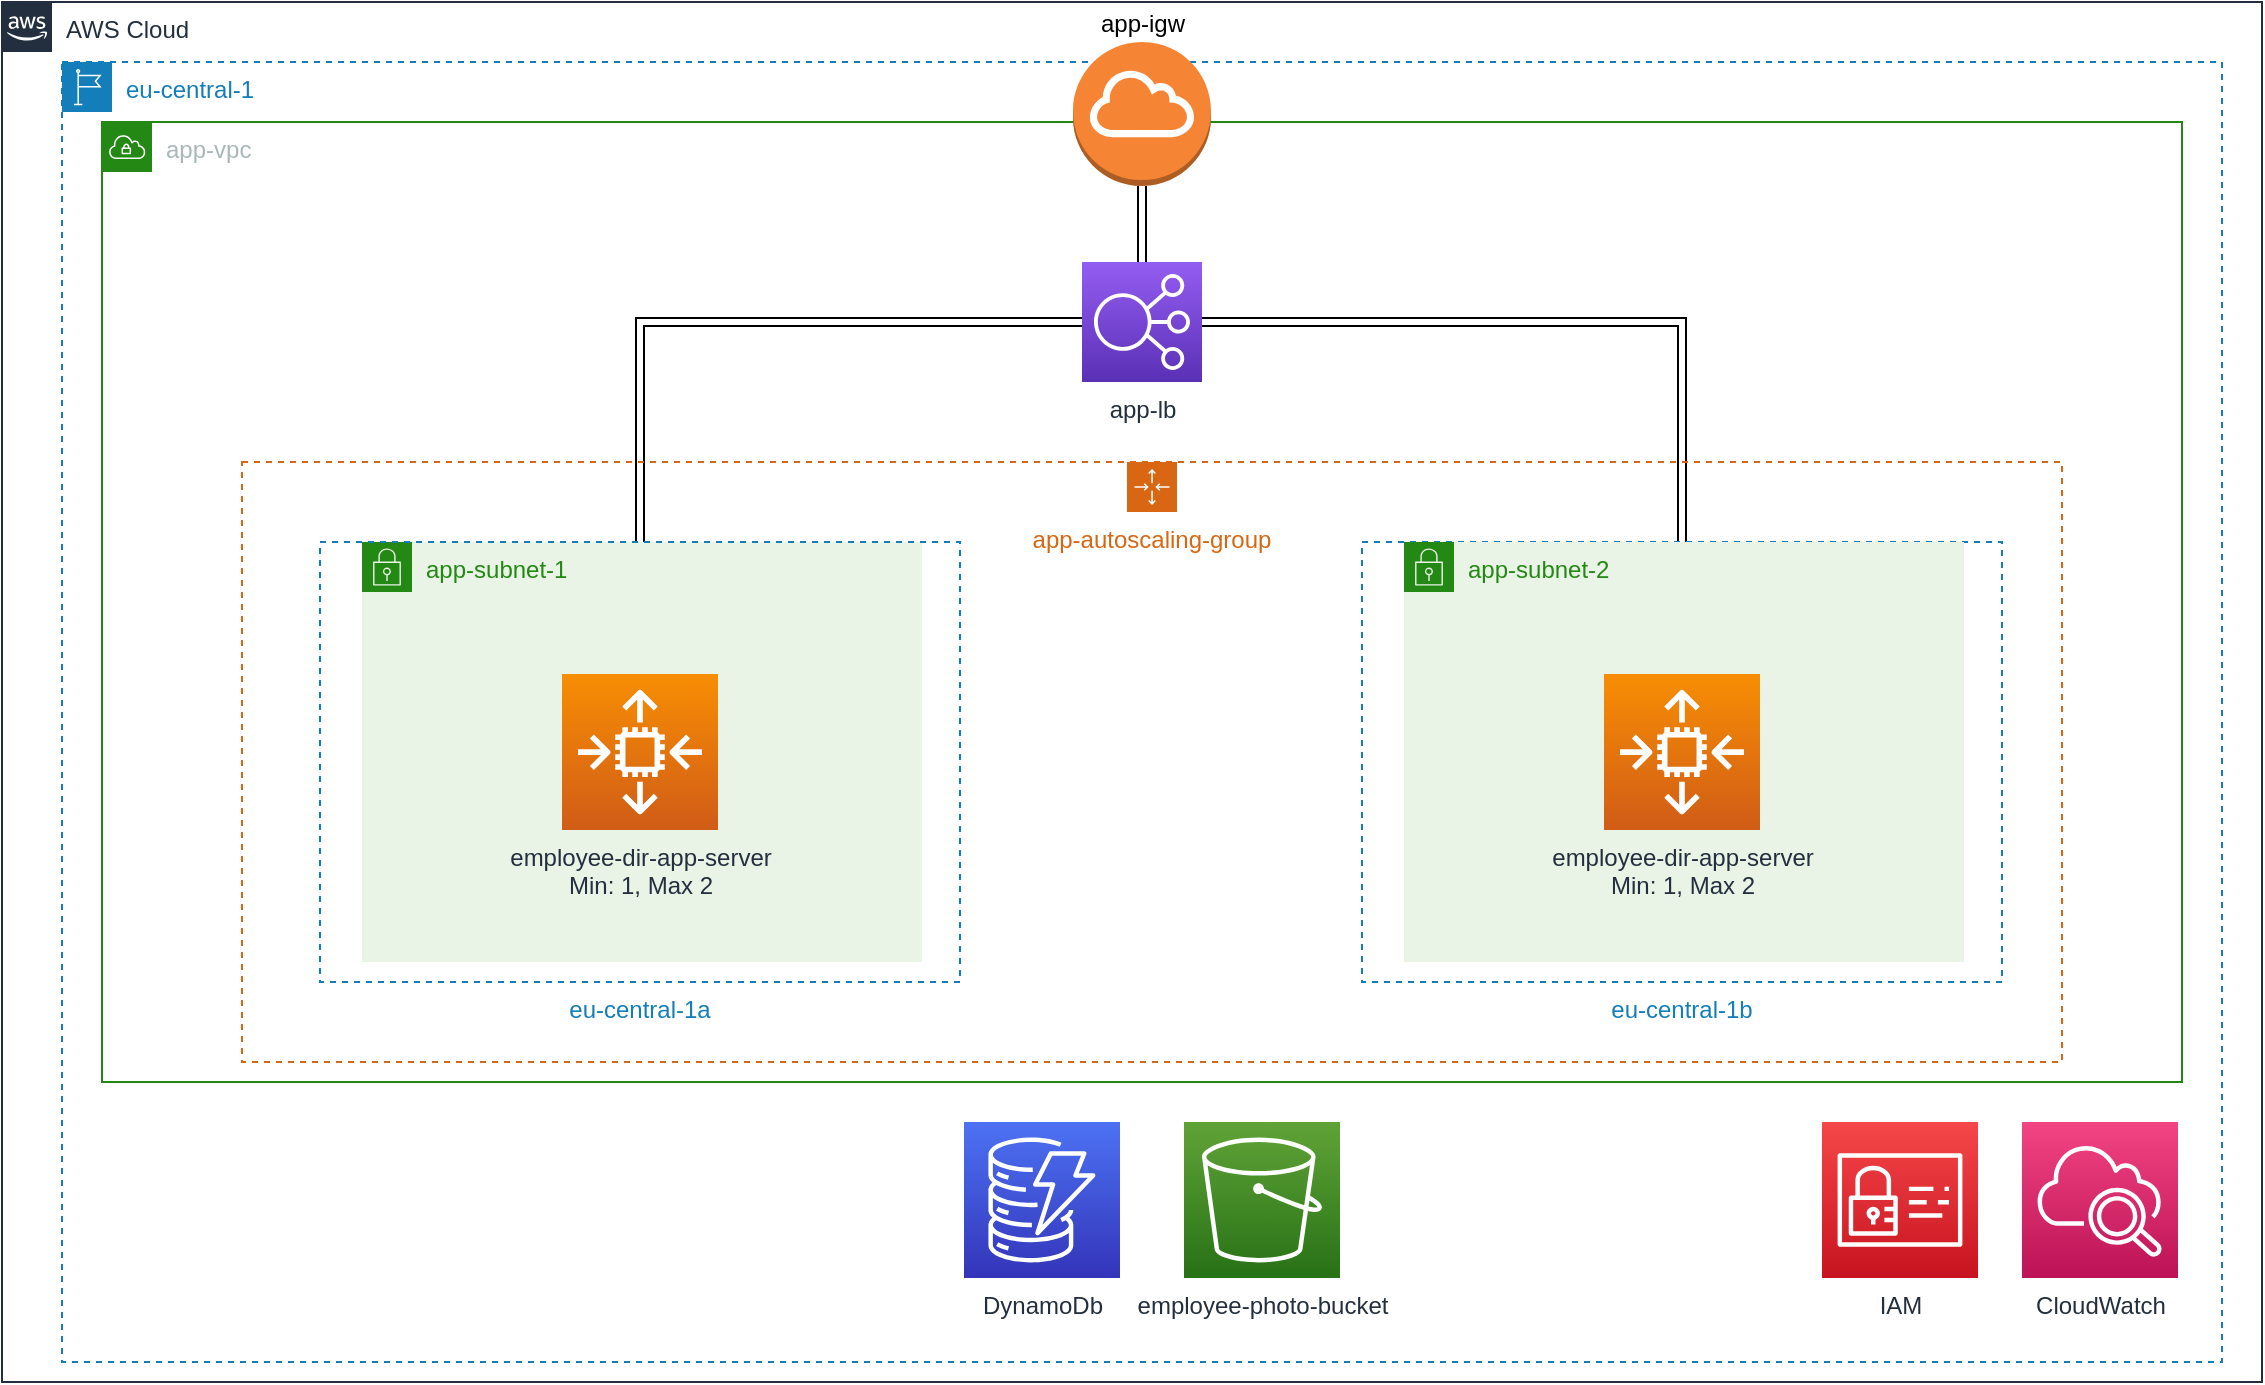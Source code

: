 <mxfile version="21.3.5" type="device">
  <diagram id="Ht1M8jgEwFfnCIfOTk4-" name="Page-1">
    <mxGraphModel dx="2074" dy="1148" grid="1" gridSize="10" guides="1" tooltips="1" connect="1" arrows="1" fold="1" page="1" pageScale="1" pageWidth="1169" pageHeight="827" math="0" shadow="0">
      <root>
        <mxCell id="0" />
        <mxCell id="1" parent="0" />
        <mxCell id="ZCJpolOto1d3qc1g7OlC-5" value="eu-central-1&lt;br&gt;" style="points=[[0,0],[0.25,0],[0.5,0],[0.75,0],[1,0],[1,0.25],[1,0.5],[1,0.75],[1,1],[0.75,1],[0.5,1],[0.25,1],[0,1],[0,0.75],[0,0.5],[0,0.25]];outlineConnect=0;gradientColor=none;html=1;whiteSpace=wrap;fontSize=12;fontStyle=0;container=1;pointerEvents=0;collapsible=0;recursiveResize=0;shape=mxgraph.aws4.group;grIcon=mxgraph.aws4.group_region;strokeColor=#147EBA;fillColor=none;verticalAlign=top;align=left;spacingLeft=30;fontColor=#147EBA;dashed=1;" parent="1" vertex="1">
          <mxGeometry x="40" y="40" width="1080" height="650" as="geometry" />
        </mxCell>
        <mxCell id="ZCJpolOto1d3qc1g7OlC-6" value="app-vpc" style="points=[[0,0],[0.25,0],[0.5,0],[0.75,0],[1,0],[1,0.25],[1,0.5],[1,0.75],[1,1],[0.75,1],[0.5,1],[0.25,1],[0,1],[0,0.75],[0,0.5],[0,0.25]];outlineConnect=0;gradientColor=none;html=1;whiteSpace=wrap;fontSize=12;fontStyle=0;container=1;pointerEvents=0;collapsible=0;recursiveResize=0;shape=mxgraph.aws4.group;grIcon=mxgraph.aws4.group_vpc;strokeColor=#248814;fillColor=none;verticalAlign=top;align=left;spacingLeft=30;fontColor=#AAB7B8;dashed=0;" parent="ZCJpolOto1d3qc1g7OlC-5" vertex="1">
          <mxGeometry x="20" y="30" width="1040" height="480" as="geometry" />
        </mxCell>
        <mxCell id="ZCJpolOto1d3qc1g7OlC-8" value="app-subnet-1" style="points=[[0,0],[0.25,0],[0.5,0],[0.75,0],[1,0],[1,0.25],[1,0.5],[1,0.75],[1,1],[0.75,1],[0.5,1],[0.25,1],[0,1],[0,0.75],[0,0.5],[0,0.25]];outlineConnect=0;gradientColor=none;html=1;whiteSpace=wrap;fontSize=12;fontStyle=0;container=1;pointerEvents=0;collapsible=0;recursiveResize=0;shape=mxgraph.aws4.group;grIcon=mxgraph.aws4.group_security_group;grStroke=0;strokeColor=#248814;fillColor=#E9F3E6;verticalAlign=top;align=left;spacingLeft=30;fontColor=#248814;dashed=0;" parent="ZCJpolOto1d3qc1g7OlC-6" vertex="1">
          <mxGeometry x="130" y="210" width="280" height="210" as="geometry" />
        </mxCell>
        <mxCell id="bnbapjEJkCzvlqy3YKzp-2" value="app-igw" style="outlineConnect=0;dashed=0;verticalLabelPosition=top;verticalAlign=bottom;align=center;html=1;shape=mxgraph.aws3.internet_gateway;fillColor=#F58534;gradientColor=none;labelPosition=center;" vertex="1" parent="ZCJpolOto1d3qc1g7OlC-6">
          <mxGeometry x="485.5" y="-40" width="69" height="72" as="geometry" />
        </mxCell>
        <mxCell id="bnbapjEJkCzvlqy3YKzp-1" value="AWS Cloud" style="points=[[0,0],[0.25,0],[0.5,0],[0.75,0],[1,0],[1,0.25],[1,0.5],[1,0.75],[1,1],[0.75,1],[0.5,1],[0.25,1],[0,1],[0,0.75],[0,0.5],[0,0.25]];outlineConnect=0;gradientColor=none;html=1;whiteSpace=wrap;fontSize=12;fontStyle=0;container=1;pointerEvents=0;collapsible=0;recursiveResize=0;shape=mxgraph.aws4.group;grIcon=mxgraph.aws4.group_aws_cloud_alt;strokeColor=#232F3E;fillColor=none;verticalAlign=top;align=left;spacingLeft=30;fontColor=#232F3E;dashed=0;" vertex="1" parent="1">
          <mxGeometry x="10" y="10" width="1130" height="690" as="geometry" />
        </mxCell>
        <mxCell id="bnbapjEJkCzvlqy3YKzp-10" style="edgeStyle=orthogonalEdgeStyle;rounded=0;orthogonalLoop=1;jettySize=auto;html=1;exitX=0;exitY=0.5;exitDx=0;exitDy=0;exitPerimeter=0;shape=link;" edge="1" parent="bnbapjEJkCzvlqy3YKzp-1" source="ZCJpolOto1d3qc1g7OlC-18" target="ZCJpolOto1d3qc1g7OlC-7">
          <mxGeometry relative="1" as="geometry">
            <mxPoint x="320" y="340" as="targetPoint" />
          </mxGeometry>
        </mxCell>
        <mxCell id="bnbapjEJkCzvlqy3YKzp-15" style="edgeStyle=orthogonalEdgeStyle;rounded=0;orthogonalLoop=1;jettySize=auto;html=1;shape=link;" edge="1" parent="bnbapjEJkCzvlqy3YKzp-1" source="ZCJpolOto1d3qc1g7OlC-18" target="bnbapjEJkCzvlqy3YKzp-5">
          <mxGeometry relative="1" as="geometry" />
        </mxCell>
        <mxCell id="ZCJpolOto1d3qc1g7OlC-18" value="app-lb" style="sketch=0;points=[[0,0,0],[0.25,0,0],[0.5,0,0],[0.75,0,0],[1,0,0],[0,1,0],[0.25,1,0],[0.5,1,0],[0.75,1,0],[1,1,0],[0,0.25,0],[0,0.5,0],[0,0.75,0],[1,0.25,0],[1,0.5,0],[1,0.75,0]];outlineConnect=0;fontColor=#232F3E;gradientColor=#945DF2;gradientDirection=north;fillColor=#5A30B5;strokeColor=#ffffff;dashed=0;verticalLabelPosition=bottom;verticalAlign=top;align=center;html=1;fontSize=12;fontStyle=0;aspect=fixed;shape=mxgraph.aws4.resourceIcon;resIcon=mxgraph.aws4.elastic_load_balancing;" parent="bnbapjEJkCzvlqy3YKzp-1" vertex="1">
          <mxGeometry x="540" y="130" width="60" height="60" as="geometry" />
        </mxCell>
        <mxCell id="ZCJpolOto1d3qc1g7OlC-10" value="app-autoscaling-group" style="points=[[0,0],[0.25,0],[0.5,0],[0.75,0],[1,0],[1,0.25],[1,0.5],[1,0.75],[1,1],[0.75,1],[0.5,1],[0.25,1],[0,1],[0,0.75],[0,0.5],[0,0.25]];outlineConnect=0;gradientColor=none;html=1;whiteSpace=wrap;fontSize=12;fontStyle=0;container=1;pointerEvents=0;collapsible=0;recursiveResize=0;shape=mxgraph.aws4.groupCenter;grIcon=mxgraph.aws4.group_auto_scaling_group;grStroke=1;strokeColor=#D86613;fillColor=none;verticalAlign=top;align=center;fontColor=#D86613;dashed=1;spacingTop=25;" parent="bnbapjEJkCzvlqy3YKzp-1" vertex="1">
          <mxGeometry x="120" y="230" width="910" height="300" as="geometry" />
        </mxCell>
        <mxCell id="bnbapjEJkCzvlqy3YKzp-5" value="eu-central-1b&lt;br&gt;" style="fillColor=none;strokeColor=#147EBA;dashed=1;verticalAlign=top;fontStyle=0;fontColor=#147EBA;whiteSpace=wrap;html=1;container=0;labelPosition=center;verticalLabelPosition=bottom;align=center;" vertex="1" parent="ZCJpolOto1d3qc1g7OlC-10">
          <mxGeometry x="560" y="40" width="320" height="220" as="geometry" />
        </mxCell>
        <mxCell id="ZCJpolOto1d3qc1g7OlC-13" value="employee-dir-app-server&lt;br&gt;Min: 1, Max 2" style="sketch=0;points=[[0,0,0],[0.25,0,0],[0.5,0,0],[0.75,0,0],[1,0,0],[0,1,0],[0.25,1,0],[0.5,1,0],[0.75,1,0],[1,1,0],[0,0.25,0],[0,0.5,0],[0,0.75,0],[1,0.25,0],[1,0.5,0],[1,0.75,0]];outlineConnect=0;fontColor=#232F3E;gradientColor=#F78E04;gradientDirection=north;fillColor=#D05C17;strokeColor=#ffffff;dashed=0;verticalLabelPosition=bottom;verticalAlign=top;align=center;html=1;fontSize=12;fontStyle=0;aspect=fixed;shape=mxgraph.aws4.resourceIcon;resIcon=mxgraph.aws4.auto_scaling2;" parent="ZCJpolOto1d3qc1g7OlC-10" vertex="1">
          <mxGeometry x="160" y="106" width="78" height="78" as="geometry" />
        </mxCell>
        <mxCell id="ZCJpolOto1d3qc1g7OlC-7" value="eu-central-1a" style="fillColor=none;strokeColor=#147EBA;dashed=1;verticalAlign=top;fontStyle=0;fontColor=#147EBA;whiteSpace=wrap;html=1;labelPosition=center;verticalLabelPosition=bottom;align=center;" parent="ZCJpolOto1d3qc1g7OlC-10" vertex="1">
          <mxGeometry x="39" y="40" width="320" height="220" as="geometry" />
        </mxCell>
        <mxCell id="bnbapjEJkCzvlqy3YKzp-3" value="app-subnet-2" style="points=[[0,0],[0.25,0],[0.5,0],[0.75,0],[1,0],[1,0.25],[1,0.5],[1,0.75],[1,1],[0.75,1],[0.5,1],[0.25,1],[0,1],[0,0.75],[0,0.5],[0,0.25]];outlineConnect=0;gradientColor=none;html=1;whiteSpace=wrap;fontSize=12;fontStyle=0;container=0;pointerEvents=0;collapsible=0;recursiveResize=0;shape=mxgraph.aws4.group;grIcon=mxgraph.aws4.group_security_group;grStroke=0;strokeColor=#248814;fillColor=#E9F3E6;verticalAlign=top;align=left;spacingLeft=30;fontColor=#248814;dashed=0;" vertex="1" parent="ZCJpolOto1d3qc1g7OlC-10">
          <mxGeometry x="581" y="40" width="280" height="210" as="geometry" />
        </mxCell>
        <mxCell id="bnbapjEJkCzvlqy3YKzp-4" value="employee-dir-app-server&lt;br&gt;Min: 1, Max 2" style="sketch=0;points=[[0,0,0],[0.25,0,0],[0.5,0,0],[0.75,0,0],[1,0,0],[0,1,0],[0.25,1,0],[0.5,1,0],[0.75,1,0],[1,1,0],[0,0.25,0],[0,0.5,0],[0,0.75,0],[1,0.25,0],[1,0.5,0],[1,0.75,0]];outlineConnect=0;fontColor=#232F3E;gradientColor=#F78E04;gradientDirection=north;fillColor=#D05C17;strokeColor=#ffffff;dashed=0;verticalLabelPosition=bottom;verticalAlign=top;align=center;html=1;fontSize=12;fontStyle=0;aspect=fixed;shape=mxgraph.aws4.resourceIcon;resIcon=mxgraph.aws4.auto_scaling2;container=0;" vertex="1" parent="ZCJpolOto1d3qc1g7OlC-10">
          <mxGeometry x="681" y="106" width="78" height="78" as="geometry" />
        </mxCell>
        <mxCell id="ZCJpolOto1d3qc1g7OlC-19" value="DynamoDb" style="sketch=0;points=[[0,0,0],[0.25,0,0],[0.5,0,0],[0.75,0,0],[1,0,0],[0,1,0],[0.25,1,0],[0.5,1,0],[0.75,1,0],[1,1,0],[0,0.25,0],[0,0.5,0],[0,0.75,0],[1,0.25,0],[1,0.5,0],[1,0.75,0]];outlineConnect=0;fontColor=#232F3E;gradientColor=#4D72F3;gradientDirection=north;fillColor=#3334B9;strokeColor=#ffffff;dashed=0;verticalLabelPosition=bottom;verticalAlign=top;align=center;html=1;fontSize=12;fontStyle=0;aspect=fixed;shape=mxgraph.aws4.resourceIcon;resIcon=mxgraph.aws4.dynamodb;" parent="bnbapjEJkCzvlqy3YKzp-1" vertex="1">
          <mxGeometry x="481" y="560" width="78" height="78" as="geometry" />
        </mxCell>
        <mxCell id="ZCJpolOto1d3qc1g7OlC-20" value="employee-photo-bucket" style="sketch=0;points=[[0,0,0],[0.25,0,0],[0.5,0,0],[0.75,0,0],[1,0,0],[0,1,0],[0.25,1,0],[0.5,1,0],[0.75,1,0],[1,1,0],[0,0.25,0],[0,0.5,0],[0,0.75,0],[1,0.25,0],[1,0.5,0],[1,0.75,0]];outlineConnect=0;fontColor=#232F3E;gradientColor=#60A337;gradientDirection=north;fillColor=#277116;strokeColor=#ffffff;dashed=0;verticalLabelPosition=bottom;verticalAlign=top;align=center;html=1;fontSize=12;fontStyle=0;aspect=fixed;shape=mxgraph.aws4.resourceIcon;resIcon=mxgraph.aws4.s3;direction=east;" parent="bnbapjEJkCzvlqy3YKzp-1" vertex="1">
          <mxGeometry x="591" y="560" width="78" height="78" as="geometry" />
        </mxCell>
        <mxCell id="ZCJpolOto1d3qc1g7OlC-21" value="CloudWatch" style="sketch=0;points=[[0,0,0],[0.25,0,0],[0.5,0,0],[0.75,0,0],[1,0,0],[0,1,0],[0.25,1,0],[0.5,1,0],[0.75,1,0],[1,1,0],[0,0.25,0],[0,0.5,0],[0,0.75,0],[1,0.25,0],[1,0.5,0],[1,0.75,0]];points=[[0,0,0],[0.25,0,0],[0.5,0,0],[0.75,0,0],[1,0,0],[0,1,0],[0.25,1,0],[0.5,1,0],[0.75,1,0],[1,1,0],[0,0.25,0],[0,0.5,0],[0,0.75,0],[1,0.25,0],[1,0.5,0],[1,0.75,0]];outlineConnect=0;fontColor=#232F3E;gradientColor=#F34482;gradientDirection=north;fillColor=#BC1356;strokeColor=#ffffff;dashed=0;verticalLabelPosition=bottom;verticalAlign=top;align=center;html=1;fontSize=12;fontStyle=0;aspect=fixed;shape=mxgraph.aws4.resourceIcon;resIcon=mxgraph.aws4.cloudwatch_2;" parent="bnbapjEJkCzvlqy3YKzp-1" vertex="1">
          <mxGeometry x="1010" y="560" width="78" height="78" as="geometry" />
        </mxCell>
        <mxCell id="bnbapjEJkCzvlqy3YKzp-16" value="IAM&lt;br&gt;" style="sketch=0;points=[[0,0,0],[0.25,0,0],[0.5,0,0],[0.75,0,0],[1,0,0],[0,1,0],[0.25,1,0],[0.5,1,0],[0.75,1,0],[1,1,0],[0,0.25,0],[0,0.5,0],[0,0.75,0],[1,0.25,0],[1,0.5,0],[1,0.75,0]];outlineConnect=0;fontColor=#232F3E;gradientColor=#F54749;gradientDirection=north;fillColor=#C7131F;strokeColor=#ffffff;dashed=0;verticalLabelPosition=bottom;verticalAlign=top;align=center;html=1;fontSize=12;fontStyle=0;aspect=fixed;shape=mxgraph.aws4.resourceIcon;resIcon=mxgraph.aws4.identity_and_access_management;" vertex="1" parent="bnbapjEJkCzvlqy3YKzp-1">
          <mxGeometry x="910" y="560" width="78" height="78" as="geometry" />
        </mxCell>
        <mxCell id="bnbapjEJkCzvlqy3YKzp-9" style="edgeStyle=orthogonalEdgeStyle;rounded=0;orthogonalLoop=1;jettySize=auto;html=1;exitX=0.5;exitY=1;exitDx=0;exitDy=0;exitPerimeter=0;strokeColor=default;shape=link;" edge="1" parent="1" source="bnbapjEJkCzvlqy3YKzp-2" target="ZCJpolOto1d3qc1g7OlC-18">
          <mxGeometry relative="1" as="geometry" />
        </mxCell>
      </root>
    </mxGraphModel>
  </diagram>
</mxfile>
